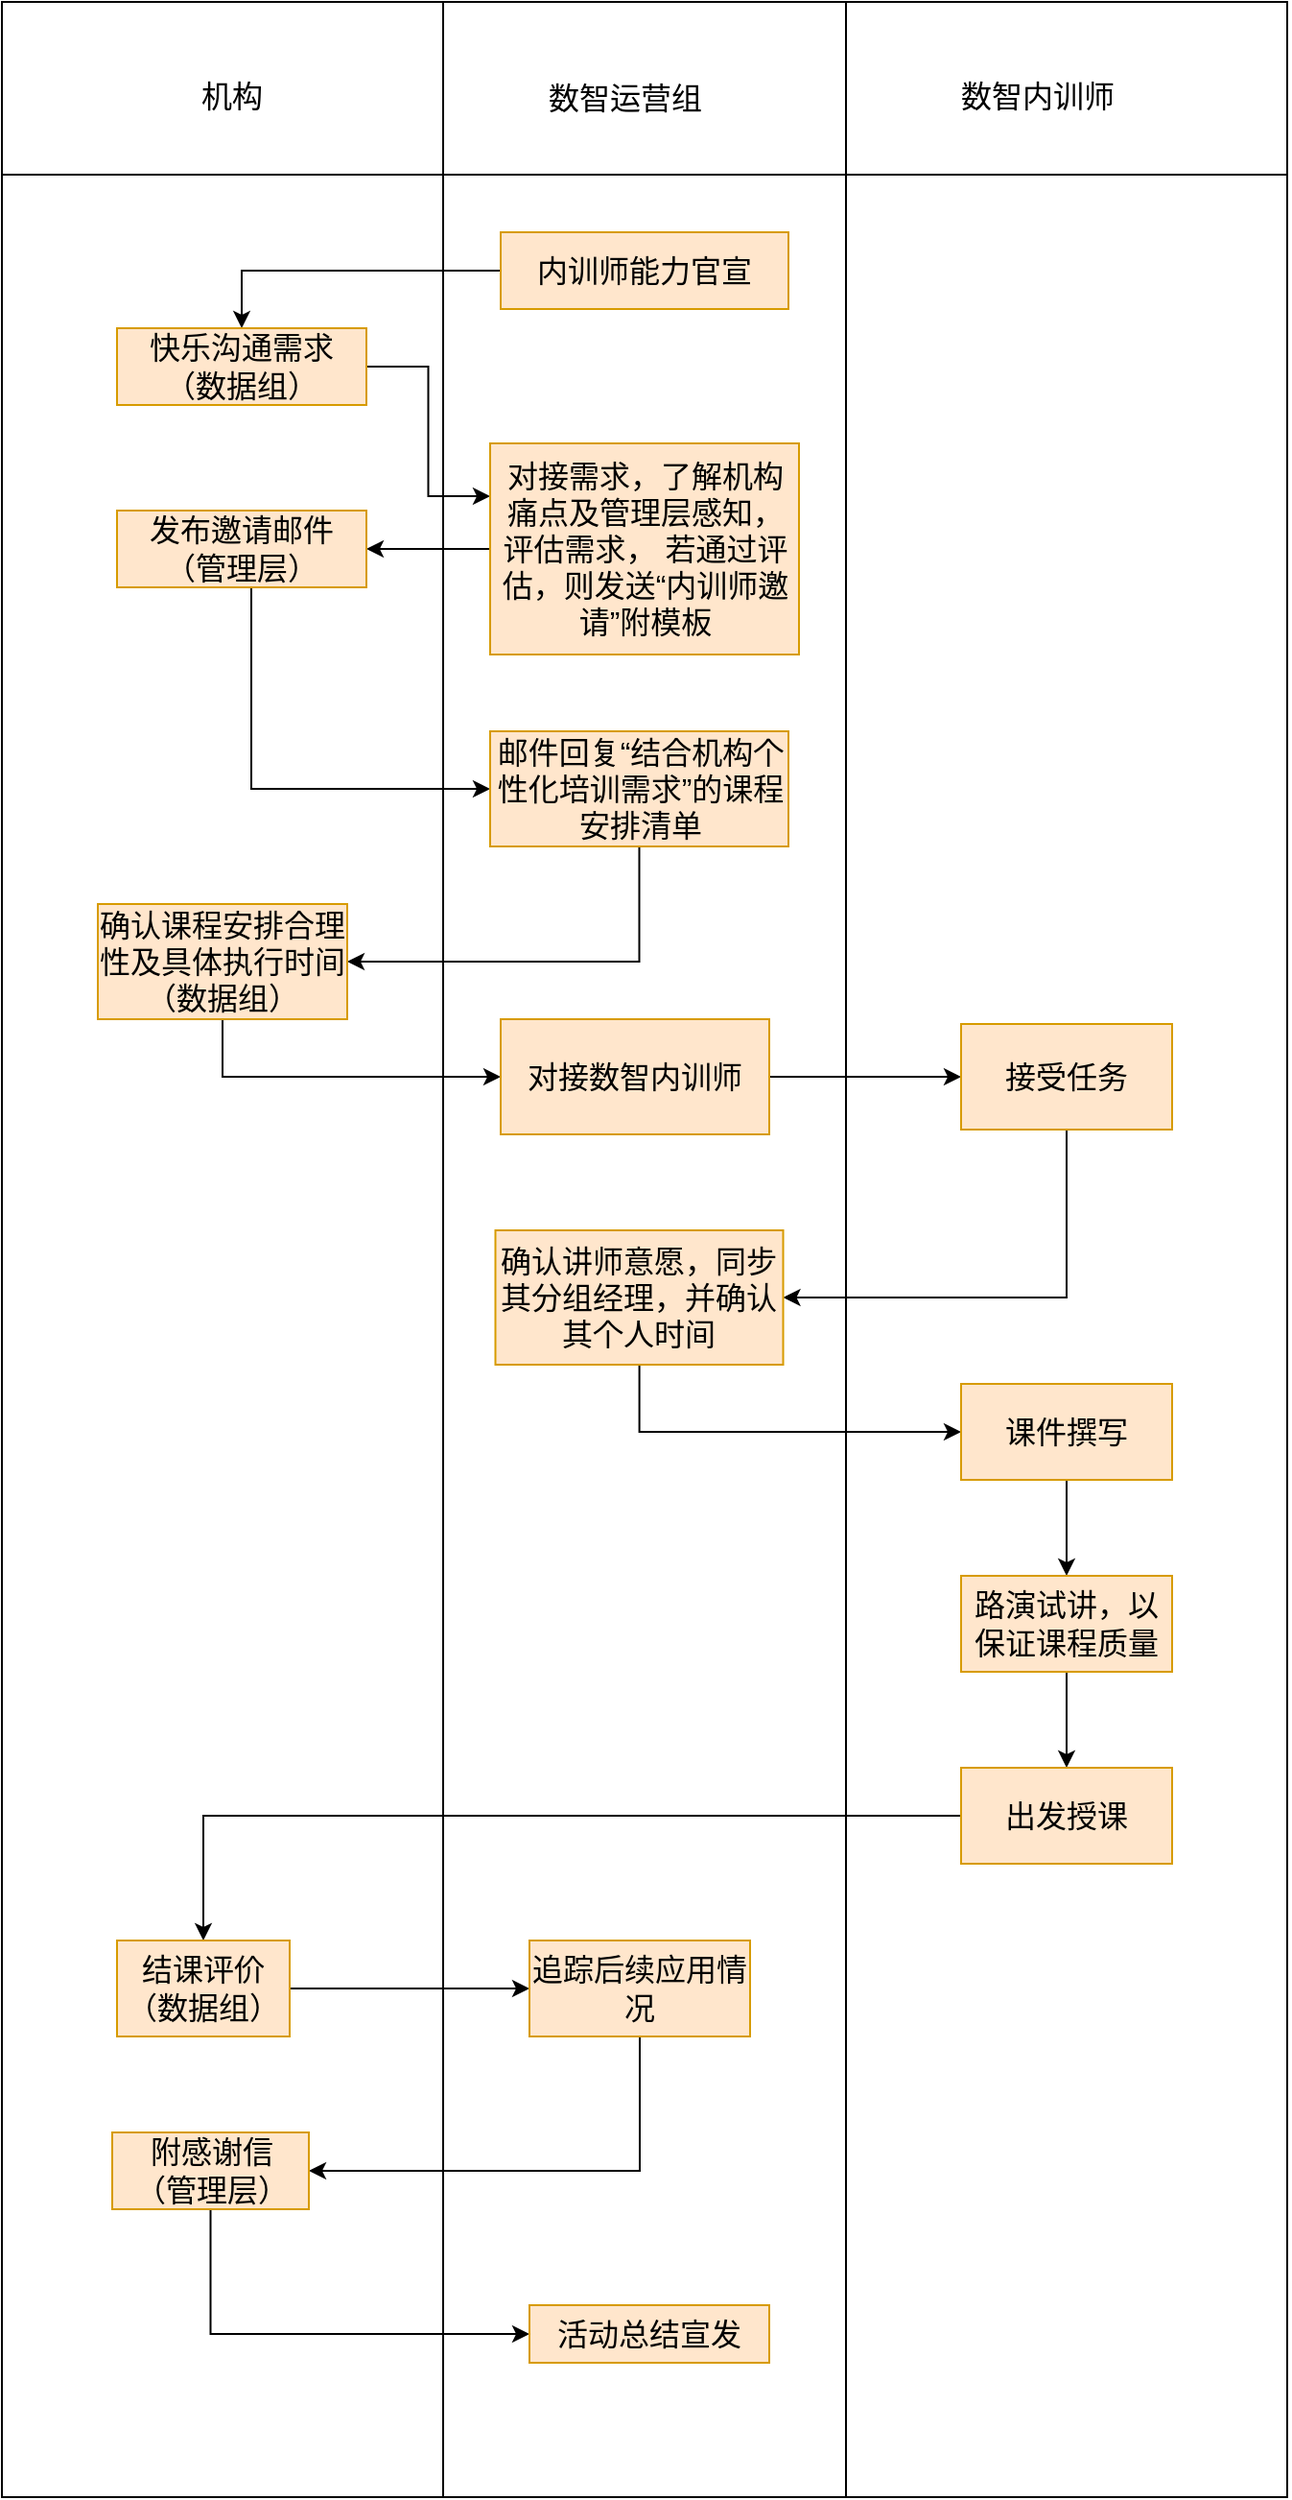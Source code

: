 <mxfile version="21.6.3" type="github">
  <diagram name="第 1 页" id="XTP6Vx5M6_7WIYYF2po9">
    <mxGraphModel dx="1134" dy="611" grid="0" gridSize="10" guides="1" tooltips="1" connect="1" arrows="1" fold="1" page="1" pageScale="1" pageWidth="827" pageHeight="1169" math="0" shadow="0">
      <root>
        <mxCell id="0" />
        <mxCell id="1" parent="0" />
        <mxCell id="Tbc1eCZwPBOfS_HV4jd0-5" value="" style="shape=process;whiteSpace=wrap;html=1;backgroundOutline=1;size=0.343;fontSize=16;" vertex="1" parent="1">
          <mxGeometry x="60" y="30" width="670" height="1300" as="geometry" />
        </mxCell>
        <mxCell id="Tbc1eCZwPBOfS_HV4jd0-6" value="" style="endArrow=none;html=1;rounded=0;fontSize=16;" edge="1" parent="1">
          <mxGeometry width="50" height="50" relative="1" as="geometry">
            <mxPoint x="60" y="120" as="sourcePoint" />
            <mxPoint x="730" y="120" as="targetPoint" />
          </mxGeometry>
        </mxCell>
        <mxCell id="Tbc1eCZwPBOfS_HV4jd0-7" value="机构" style="text;html=1;strokeColor=none;fillColor=none;align=center;verticalAlign=middle;whiteSpace=wrap;rounded=0;fontSize=16;" vertex="1" parent="1">
          <mxGeometry x="120" y="48.75" width="120" height="60" as="geometry" />
        </mxCell>
        <mxCell id="Tbc1eCZwPBOfS_HV4jd0-8" value="数智运营组" style="text;html=1;strokeColor=none;fillColor=none;align=center;verticalAlign=middle;whiteSpace=wrap;rounded=0;fontSize=16;" vertex="1" parent="1">
          <mxGeometry x="335" y="57.5" width="100" height="45" as="geometry" />
        </mxCell>
        <mxCell id="Tbc1eCZwPBOfS_HV4jd0-9" value="数智内训师" style="text;html=1;strokeColor=none;fillColor=none;align=center;verticalAlign=middle;whiteSpace=wrap;rounded=0;fontSize=16;" vertex="1" parent="1">
          <mxGeometry x="550" y="57.5" width="100" height="42.5" as="geometry" />
        </mxCell>
        <mxCell id="Tbc1eCZwPBOfS_HV4jd0-14" style="edgeStyle=orthogonalEdgeStyle;rounded=0;orthogonalLoop=1;jettySize=auto;html=1;entryX=0.5;entryY=0;entryDx=0;entryDy=0;fontSize=16;" edge="1" parent="1" source="Tbc1eCZwPBOfS_HV4jd0-10" target="Tbc1eCZwPBOfS_HV4jd0-12">
          <mxGeometry relative="1" as="geometry" />
        </mxCell>
        <mxCell id="Tbc1eCZwPBOfS_HV4jd0-10" value="内训师能力官宣" style="text;html=1;strokeColor=#d79b00;fillColor=#ffe6cc;align=center;verticalAlign=middle;whiteSpace=wrap;rounded=0;fontSize=16;" vertex="1" parent="1">
          <mxGeometry x="320" y="150" width="150" height="40" as="geometry" />
        </mxCell>
        <mxCell id="Tbc1eCZwPBOfS_HV4jd0-30" style="edgeStyle=orthogonalEdgeStyle;rounded=0;orthogonalLoop=1;jettySize=auto;html=1;entryX=0;entryY=0.25;entryDx=0;entryDy=0;fontSize=16;" edge="1" parent="1" source="Tbc1eCZwPBOfS_HV4jd0-12" target="Tbc1eCZwPBOfS_HV4jd0-15">
          <mxGeometry relative="1" as="geometry" />
        </mxCell>
        <mxCell id="Tbc1eCZwPBOfS_HV4jd0-12" value="&lt;div style=&quot;font-size: 16px;&quot;&gt;快乐沟通需求&lt;/div&gt;&lt;div style=&quot;font-size: 16px;&quot;&gt;（数据组）&lt;/div&gt;" style="text;html=1;strokeColor=#d79b00;fillColor=#ffe6cc;align=center;verticalAlign=middle;whiteSpace=wrap;rounded=0;fontSize=16;" vertex="1" parent="1">
          <mxGeometry x="120" y="200" width="130" height="40" as="geometry" />
        </mxCell>
        <mxCell id="Tbc1eCZwPBOfS_HV4jd0-18" style="edgeStyle=orthogonalEdgeStyle;rounded=0;orthogonalLoop=1;jettySize=auto;html=1;entryX=1;entryY=0.5;entryDx=0;entryDy=0;fontSize=16;" edge="1" parent="1" source="Tbc1eCZwPBOfS_HV4jd0-15" target="Tbc1eCZwPBOfS_HV4jd0-16">
          <mxGeometry relative="1" as="geometry" />
        </mxCell>
        <mxCell id="Tbc1eCZwPBOfS_HV4jd0-15" value="对接需求，了解机构痛点及管理层感知，评估需求， 若通过评估，则发送“内训师邀请”附模板" style="text;html=1;strokeColor=#d79b00;fillColor=#ffe6cc;align=center;verticalAlign=middle;whiteSpace=wrap;rounded=0;fontSize=16;" vertex="1" parent="1">
          <mxGeometry x="314.5" y="260" width="161" height="110" as="geometry" />
        </mxCell>
        <mxCell id="Tbc1eCZwPBOfS_HV4jd0-20" style="edgeStyle=orthogonalEdgeStyle;rounded=0;orthogonalLoop=1;jettySize=auto;html=1;entryX=0;entryY=0.5;entryDx=0;entryDy=0;fontSize=16;" edge="1" parent="1" source="Tbc1eCZwPBOfS_HV4jd0-16" target="Tbc1eCZwPBOfS_HV4jd0-19">
          <mxGeometry relative="1" as="geometry">
            <Array as="points">
              <mxPoint x="190" y="440" />
            </Array>
          </mxGeometry>
        </mxCell>
        <mxCell id="Tbc1eCZwPBOfS_HV4jd0-16" value="&lt;div style=&quot;font-size: 16px;&quot;&gt;发布邀请邮件&lt;/div&gt;&lt;div style=&quot;font-size: 16px;&quot;&gt;（管理层）&lt;/div&gt;" style="text;html=1;strokeColor=#d79b00;fillColor=#ffe6cc;align=center;verticalAlign=middle;whiteSpace=wrap;rounded=0;fontSize=16;" vertex="1" parent="1">
          <mxGeometry x="120" y="295" width="130" height="40" as="geometry" />
        </mxCell>
        <mxCell id="Tbc1eCZwPBOfS_HV4jd0-26" style="edgeStyle=orthogonalEdgeStyle;rounded=0;orthogonalLoop=1;jettySize=auto;html=1;entryX=1;entryY=0.5;entryDx=0;entryDy=0;fontSize=16;" edge="1" parent="1" source="Tbc1eCZwPBOfS_HV4jd0-19" target="Tbc1eCZwPBOfS_HV4jd0-21">
          <mxGeometry relative="1" as="geometry">
            <Array as="points">
              <mxPoint x="392" y="530" />
            </Array>
          </mxGeometry>
        </mxCell>
        <mxCell id="Tbc1eCZwPBOfS_HV4jd0-19" value="邮件回复“结合机构个性化培训需求”的课程安排清单" style="text;html=1;strokeColor=#d79b00;fillColor=#ffe6cc;align=center;verticalAlign=middle;whiteSpace=wrap;rounded=0;fontSize=16;" vertex="1" parent="1">
          <mxGeometry x="314.5" y="410" width="155.5" height="60" as="geometry" />
        </mxCell>
        <mxCell id="Tbc1eCZwPBOfS_HV4jd0-23" value="" style="edgeStyle=orthogonalEdgeStyle;rounded=0;orthogonalLoop=1;jettySize=auto;html=1;fontSize=16;" edge="1" parent="1" source="Tbc1eCZwPBOfS_HV4jd0-21" target="Tbc1eCZwPBOfS_HV4jd0-22">
          <mxGeometry relative="1" as="geometry">
            <Array as="points">
              <mxPoint x="175" y="590" />
            </Array>
          </mxGeometry>
        </mxCell>
        <mxCell id="Tbc1eCZwPBOfS_HV4jd0-21" value="&lt;div style=&quot;font-size: 16px;&quot;&gt;确认课程安排合理性及具体执行时间&lt;/div&gt;&lt;div style=&quot;font-size: 16px;&quot;&gt;（数据组）&lt;br style=&quot;font-size: 16px;&quot;&gt;&lt;/div&gt;" style="text;html=1;strokeColor=#d79b00;fillColor=#ffe6cc;align=center;verticalAlign=middle;whiteSpace=wrap;rounded=0;fontSize=16;" vertex="1" parent="1">
          <mxGeometry x="110" y="500" width="130" height="60" as="geometry" />
        </mxCell>
        <mxCell id="Tbc1eCZwPBOfS_HV4jd0-28" style="edgeStyle=orthogonalEdgeStyle;rounded=0;orthogonalLoop=1;jettySize=auto;html=1;entryX=0;entryY=0.5;entryDx=0;entryDy=0;fontSize=16;" edge="1" parent="1" source="Tbc1eCZwPBOfS_HV4jd0-22" target="Tbc1eCZwPBOfS_HV4jd0-27">
          <mxGeometry relative="1" as="geometry" />
        </mxCell>
        <mxCell id="Tbc1eCZwPBOfS_HV4jd0-22" value="对接数智内训师" style="whiteSpace=wrap;html=1;fillColor=#ffe6cc;strokeColor=#d79b00;gradientColor=none;rounded=0;fontSize=16;" vertex="1" parent="1">
          <mxGeometry x="320" y="560" width="140" height="60" as="geometry" />
        </mxCell>
        <mxCell id="Tbc1eCZwPBOfS_HV4jd0-31" style="edgeStyle=orthogonalEdgeStyle;rounded=0;orthogonalLoop=1;jettySize=auto;html=1;entryX=1;entryY=0.5;entryDx=0;entryDy=0;fontSize=16;" edge="1" parent="1" source="Tbc1eCZwPBOfS_HV4jd0-27" target="Tbc1eCZwPBOfS_HV4jd0-29">
          <mxGeometry relative="1" as="geometry">
            <Array as="points">
              <mxPoint x="615" y="705" />
            </Array>
          </mxGeometry>
        </mxCell>
        <mxCell id="Tbc1eCZwPBOfS_HV4jd0-27" value="接受任务" style="text;html=1;strokeColor=#d79b00;fillColor=#ffe6cc;align=center;verticalAlign=middle;whiteSpace=wrap;rounded=0;fontSize=16;" vertex="1" parent="1">
          <mxGeometry x="560" y="562.5" width="110" height="55" as="geometry" />
        </mxCell>
        <mxCell id="Tbc1eCZwPBOfS_HV4jd0-33" style="edgeStyle=orthogonalEdgeStyle;rounded=0;orthogonalLoop=1;jettySize=auto;html=1;entryX=0;entryY=0.5;entryDx=0;entryDy=0;fontSize=16;" edge="1" parent="1" source="Tbc1eCZwPBOfS_HV4jd0-29" target="Tbc1eCZwPBOfS_HV4jd0-32">
          <mxGeometry relative="1" as="geometry">
            <Array as="points">
              <mxPoint x="392" y="775" />
            </Array>
          </mxGeometry>
        </mxCell>
        <mxCell id="Tbc1eCZwPBOfS_HV4jd0-29" value="确认讲师意愿，同步其分组经理，并确认其个人时间" style="text;html=1;strokeColor=#d79b00;fillColor=#ffe6cc;align=center;verticalAlign=middle;whiteSpace=wrap;rounded=0;fontSize=16;" vertex="1" parent="1">
          <mxGeometry x="317.25" y="670" width="150" height="70" as="geometry" />
        </mxCell>
        <mxCell id="Tbc1eCZwPBOfS_HV4jd0-35" value="" style="edgeStyle=orthogonalEdgeStyle;rounded=0;orthogonalLoop=1;jettySize=auto;html=1;fontSize=16;" edge="1" parent="1" source="Tbc1eCZwPBOfS_HV4jd0-32" target="Tbc1eCZwPBOfS_HV4jd0-34">
          <mxGeometry relative="1" as="geometry" />
        </mxCell>
        <mxCell id="Tbc1eCZwPBOfS_HV4jd0-32" value="课件撰写" style="text;html=1;strokeColor=#d79b00;fillColor=#ffe6cc;align=center;verticalAlign=middle;whiteSpace=wrap;rounded=0;fontSize=16;" vertex="1" parent="1">
          <mxGeometry x="560" y="750" width="110" height="50" as="geometry" />
        </mxCell>
        <mxCell id="Tbc1eCZwPBOfS_HV4jd0-37" value="" style="edgeStyle=orthogonalEdgeStyle;rounded=0;orthogonalLoop=1;jettySize=auto;html=1;fontSize=16;" edge="1" parent="1" source="Tbc1eCZwPBOfS_HV4jd0-34" target="Tbc1eCZwPBOfS_HV4jd0-36">
          <mxGeometry relative="1" as="geometry" />
        </mxCell>
        <mxCell id="Tbc1eCZwPBOfS_HV4jd0-34" value="路演试讲，以保证课程质量" style="text;html=1;strokeColor=#d79b00;fillColor=#ffe6cc;align=center;verticalAlign=middle;whiteSpace=wrap;rounded=0;fontSize=16;" vertex="1" parent="1">
          <mxGeometry x="560" y="850" width="110" height="50" as="geometry" />
        </mxCell>
        <mxCell id="Tbc1eCZwPBOfS_HV4jd0-40" style="edgeStyle=orthogonalEdgeStyle;rounded=0;orthogonalLoop=1;jettySize=auto;html=1;entryX=0.5;entryY=0;entryDx=0;entryDy=0;fontSize=16;" edge="1" parent="1" source="Tbc1eCZwPBOfS_HV4jd0-36" target="Tbc1eCZwPBOfS_HV4jd0-38">
          <mxGeometry relative="1" as="geometry" />
        </mxCell>
        <mxCell id="Tbc1eCZwPBOfS_HV4jd0-36" value="出发授课" style="text;html=1;strokeColor=#d79b00;fillColor=#ffe6cc;align=center;verticalAlign=middle;whiteSpace=wrap;rounded=0;fontSize=16;" vertex="1" parent="1">
          <mxGeometry x="560" y="950" width="110" height="50" as="geometry" />
        </mxCell>
        <mxCell id="Tbc1eCZwPBOfS_HV4jd0-41" style="edgeStyle=orthogonalEdgeStyle;rounded=0;orthogonalLoop=1;jettySize=auto;html=1;fontSize=16;" edge="1" parent="1" source="Tbc1eCZwPBOfS_HV4jd0-38" target="Tbc1eCZwPBOfS_HV4jd0-39">
          <mxGeometry relative="1" as="geometry" />
        </mxCell>
        <mxCell id="Tbc1eCZwPBOfS_HV4jd0-38" value="&lt;div style=&quot;font-size: 16px;&quot;&gt;&lt;font style=&quot;font-size: 16px;&quot;&gt;结课评价&lt;/font&gt;&lt;/div&gt;&lt;div style=&quot;font-size: 16px;&quot;&gt;&lt;font style=&quot;font-size: 16px;&quot;&gt;（数据组）&lt;font style=&quot;font-size: 16px;&quot;&gt;&lt;br style=&quot;font-size: 16px;&quot;&gt;&lt;/font&gt;&lt;/font&gt;&lt;/div&gt;" style="text;html=1;strokeColor=#d79b00;fillColor=#ffe6cc;align=center;verticalAlign=middle;whiteSpace=wrap;rounded=0;fontSize=16;" vertex="1" parent="1">
          <mxGeometry x="120" y="1040" width="90" height="50" as="geometry" />
        </mxCell>
        <mxCell id="Tbc1eCZwPBOfS_HV4jd0-44" style="edgeStyle=orthogonalEdgeStyle;rounded=0;orthogonalLoop=1;jettySize=auto;html=1;entryX=1;entryY=0.5;entryDx=0;entryDy=0;fontSize=16;" edge="1" parent="1" source="Tbc1eCZwPBOfS_HV4jd0-39" target="Tbc1eCZwPBOfS_HV4jd0-42">
          <mxGeometry relative="1" as="geometry">
            <Array as="points">
              <mxPoint x="393" y="1160" />
            </Array>
          </mxGeometry>
        </mxCell>
        <mxCell id="Tbc1eCZwPBOfS_HV4jd0-39" value="追踪后续应用情况" style="text;html=1;strokeColor=#d79b00;fillColor=#ffe6cc;align=center;verticalAlign=middle;whiteSpace=wrap;rounded=0;fontSize=16;" vertex="1" parent="1">
          <mxGeometry x="335" y="1040" width="115" height="50" as="geometry" />
        </mxCell>
        <mxCell id="Tbc1eCZwPBOfS_HV4jd0-46" style="edgeStyle=orthogonalEdgeStyle;rounded=0;orthogonalLoop=1;jettySize=auto;html=1;entryX=0;entryY=0.5;entryDx=0;entryDy=0;fontSize=16;" edge="1" parent="1" source="Tbc1eCZwPBOfS_HV4jd0-42" target="Tbc1eCZwPBOfS_HV4jd0-45">
          <mxGeometry relative="1" as="geometry">
            <Array as="points">
              <mxPoint x="169" y="1245" />
            </Array>
          </mxGeometry>
        </mxCell>
        <mxCell id="Tbc1eCZwPBOfS_HV4jd0-42" value="&lt;div style=&quot;font-size: 16px;&quot;&gt;附感谢信&lt;/div&gt;&lt;div style=&quot;font-size: 16px;&quot;&gt;（管理层）&lt;br style=&quot;font-size: 16px;&quot;&gt;&lt;/div&gt;" style="text;html=1;strokeColor=#d79b00;fillColor=#ffe6cc;align=center;verticalAlign=middle;whiteSpace=wrap;rounded=0;fontSize=16;" vertex="1" parent="1">
          <mxGeometry x="117.5" y="1140" width="102.5" height="40" as="geometry" />
        </mxCell>
        <mxCell id="Tbc1eCZwPBOfS_HV4jd0-45" value="活动总结宣发" style="text;html=1;strokeColor=#d79b00;fillColor=#ffe6cc;align=center;verticalAlign=middle;whiteSpace=wrap;rounded=0;fontSize=16;" vertex="1" parent="1">
          <mxGeometry x="335" y="1230" width="125" height="30" as="geometry" />
        </mxCell>
      </root>
    </mxGraphModel>
  </diagram>
</mxfile>
